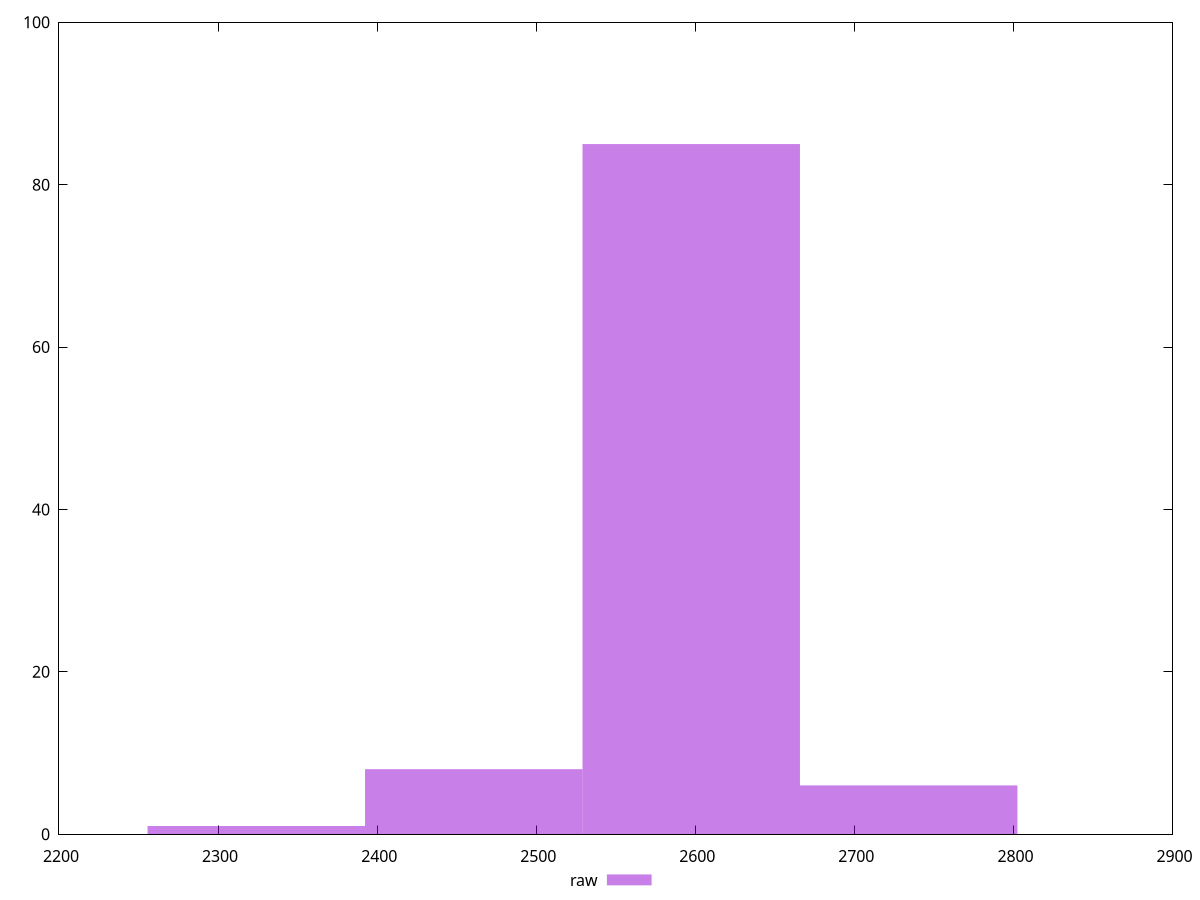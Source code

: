 reset
set terminal svg size 640, 490 enhanced background rgb 'white'
set output "reprap/speed-index/samples/pages+cached+noexternal+noimg/raw/histogram.svg"

$raw <<EOF
2597.452580284022 85
2460.744549742758 8
2734.1606108252863 6
2324.0365192014933 1
EOF

set key outside below
set boxwidth 136.70803054126432
set yrange [0:100]
set style fill transparent solid 0.5 noborder

plot \
  $raw title "raw" with boxes, \


reset